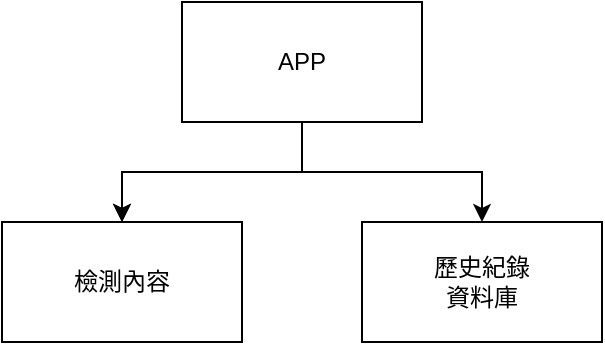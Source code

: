 <mxfile version="20.7.4" type="device"><diagram id="TNnJTWOLUvLN5FasHNBJ" name="第1頁"><mxGraphModel dx="794" dy="529" grid="1" gridSize="10" guides="1" tooltips="1" connect="1" arrows="1" fold="1" page="1" pageScale="1" pageWidth="827" pageHeight="1169" math="0" shadow="0"><root><mxCell id="0"/><mxCell id="1" parent="0"/><mxCell id="OXSvLwMhMYiJ4kG_dDzI-3" value="" style="edgeStyle=orthogonalEdgeStyle;rounded=0;orthogonalLoop=1;jettySize=auto;html=1;" edge="1" parent="1" source="OXSvLwMhMYiJ4kG_dDzI-1" target="OXSvLwMhMYiJ4kG_dDzI-2"><mxGeometry relative="1" as="geometry"/></mxCell><mxCell id="OXSvLwMhMYiJ4kG_dDzI-4" value="" style="edgeStyle=orthogonalEdgeStyle;rounded=0;orthogonalLoop=1;jettySize=auto;html=1;" edge="1" parent="1" source="OXSvLwMhMYiJ4kG_dDzI-1" target="OXSvLwMhMYiJ4kG_dDzI-2"><mxGeometry relative="1" as="geometry"/></mxCell><mxCell id="OXSvLwMhMYiJ4kG_dDzI-6" value="" style="edgeStyle=orthogonalEdgeStyle;rounded=0;orthogonalLoop=1;jettySize=auto;html=1;" edge="1" parent="1" source="OXSvLwMhMYiJ4kG_dDzI-1" target="OXSvLwMhMYiJ4kG_dDzI-5"><mxGeometry relative="1" as="geometry"/></mxCell><mxCell id="OXSvLwMhMYiJ4kG_dDzI-1" value="APP" style="rounded=0;whiteSpace=wrap;html=1;" vertex="1" parent="1"><mxGeometry x="350" y="250" width="120" height="60" as="geometry"/></mxCell><mxCell id="OXSvLwMhMYiJ4kG_dDzI-2" value="檢測內容" style="rounded=0;whiteSpace=wrap;html=1;" vertex="1" parent="1"><mxGeometry x="260" y="360" width="120" height="60" as="geometry"/></mxCell><mxCell id="OXSvLwMhMYiJ4kG_dDzI-5" value="歷史紀錄&lt;br&gt;資料庫" style="rounded=0;whiteSpace=wrap;html=1;" vertex="1" parent="1"><mxGeometry x="440" y="360" width="120" height="60" as="geometry"/></mxCell></root></mxGraphModel></diagram></mxfile>